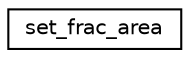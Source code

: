 digraph "Graphical Class Hierarchy"
{
 // INTERACTIVE_SVG=YES
 // LATEX_PDF_SIZE
  edge [fontname="Helvetica",fontsize="10",labelfontname="Helvetica",labelfontsize="10"];
  node [fontname="Helvetica",fontsize="10",shape=record];
  rankdir="LR";
  Node0 [label="set_frac_area",height=0.2,width=0.4,color="black", fillcolor="white", style="filled",URL="$interfacexgrid__mod_1_1set__frac__area.html",tooltip="Sets sub-grid area and numbering in the given exchange grid."];
}
